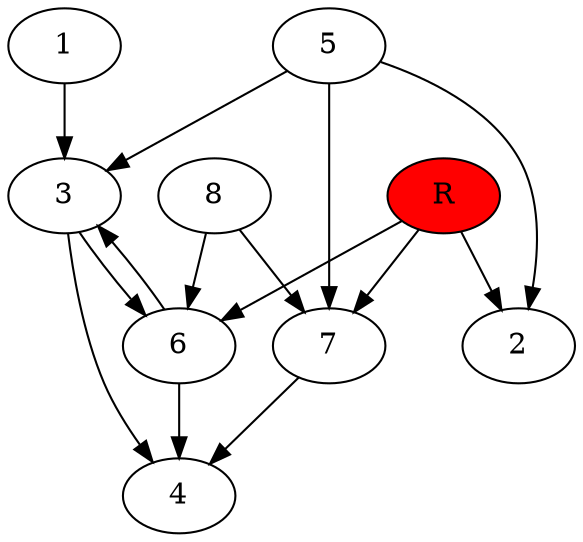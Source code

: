 digraph prb43131 {
	1
	2
	3
	4
	5
	6
	7
	8
	R [fillcolor="#ff0000" style=filled]
	1 -> 3
	3 -> 4
	3 -> 6
	5 -> 2
	5 -> 3
	5 -> 7
	6 -> 3
	6 -> 4
	7 -> 4
	8 -> 6
	8 -> 7
	R -> 2
	R -> 6
	R -> 7
}

